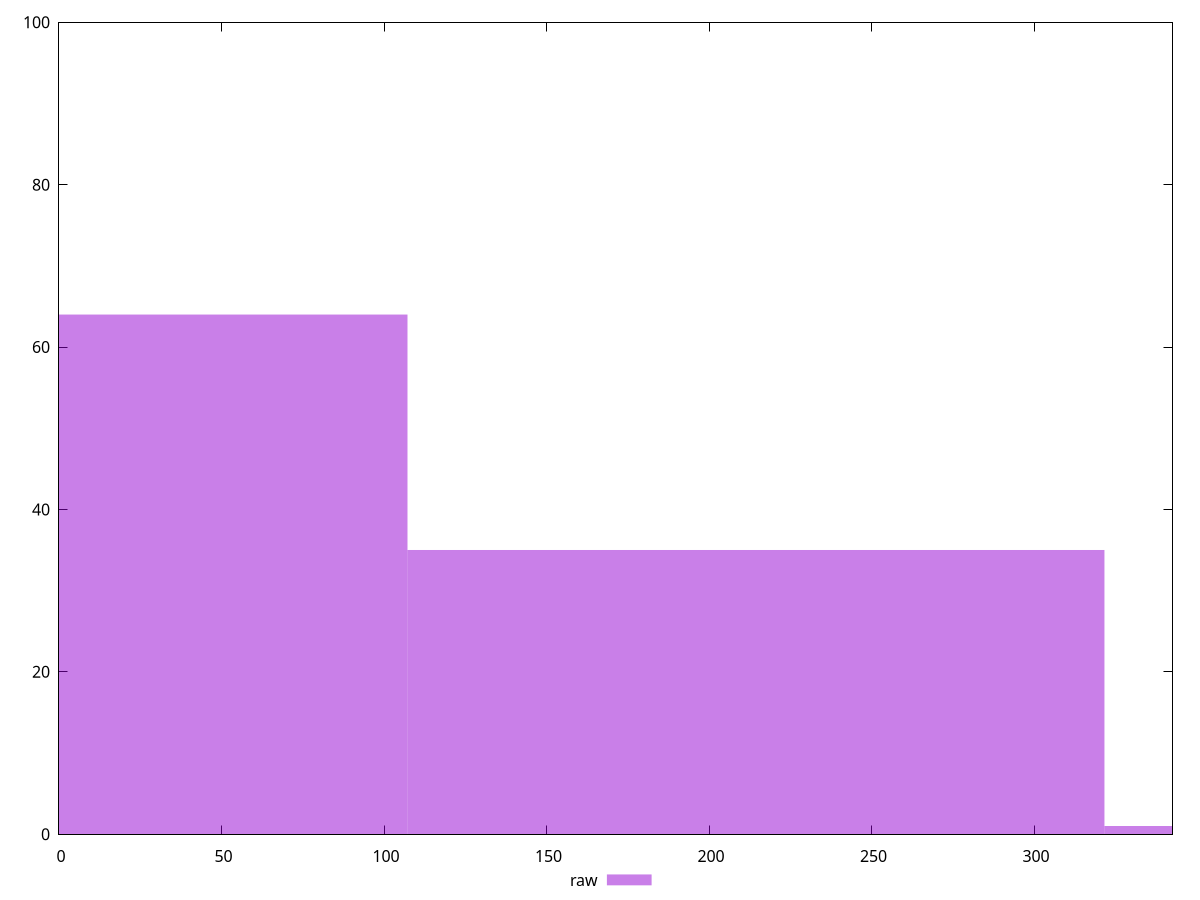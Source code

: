 reset

$raw <<EOF
428.86984949131767 1
214.43492474565883 35
0 64
EOF

set key outside below
set boxwidth 214.43492474565883
set xrange [0:342.58799982070923]
set yrange [0:100]
set trange [0:100]
set style fill transparent solid 0.5 noborder
set terminal svg size 640, 490 enhanced background rgb 'white'
set output "report_00019_2021-02-10T18-14-37.922Z//uses-rel-preconnect/samples/pages+cached+noadtech+nomedia/raw/histogram.svg"

plot $raw title "raw" with boxes

reset
